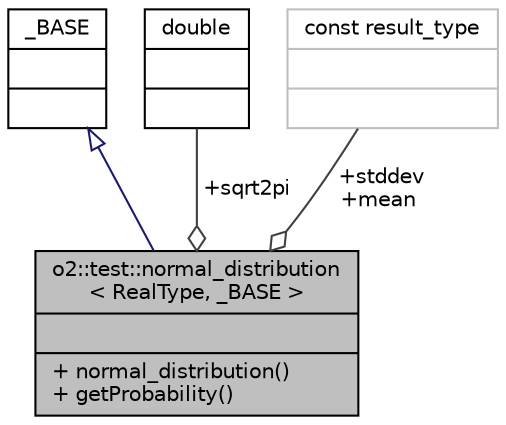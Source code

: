 digraph "o2::test::normal_distribution&lt; RealType, _BASE &gt;"
{
 // INTERACTIVE_SVG=YES
  bgcolor="transparent";
  edge [fontname="Helvetica",fontsize="10",labelfontname="Helvetica",labelfontsize="10"];
  node [fontname="Helvetica",fontsize="10",shape=record];
  Node1 [label="{o2::test::normal_distribution\l\< RealType, _BASE \>\n||+ normal_distribution()\l+ getProbability()\l}",height=0.2,width=0.4,color="black", fillcolor="grey75", style="filled" fontcolor="black"];
  Node2 -> Node1 [dir="back",color="midnightblue",fontsize="10",style="solid",arrowtail="onormal",fontname="Helvetica"];
  Node2 [label="{_BASE\n||}",height=0.2,width=0.4,color="black",URL="$d5/d88/class__BASE.html"];
  Node3 -> Node1 [color="grey25",fontsize="10",style="solid",label=" +sqrt2pi" ,arrowhead="odiamond",fontname="Helvetica"];
  Node3 [label="{double\n||}",height=0.2,width=0.4,color="black",URL="$df/de6/classdouble.html"];
  Node4 -> Node1 [color="grey25",fontsize="10",style="solid",label=" +stddev\n+mean" ,arrowhead="odiamond",fontname="Helvetica"];
  Node4 [label="{const result_type\n||}",height=0.2,width=0.4,color="grey75"];
}
